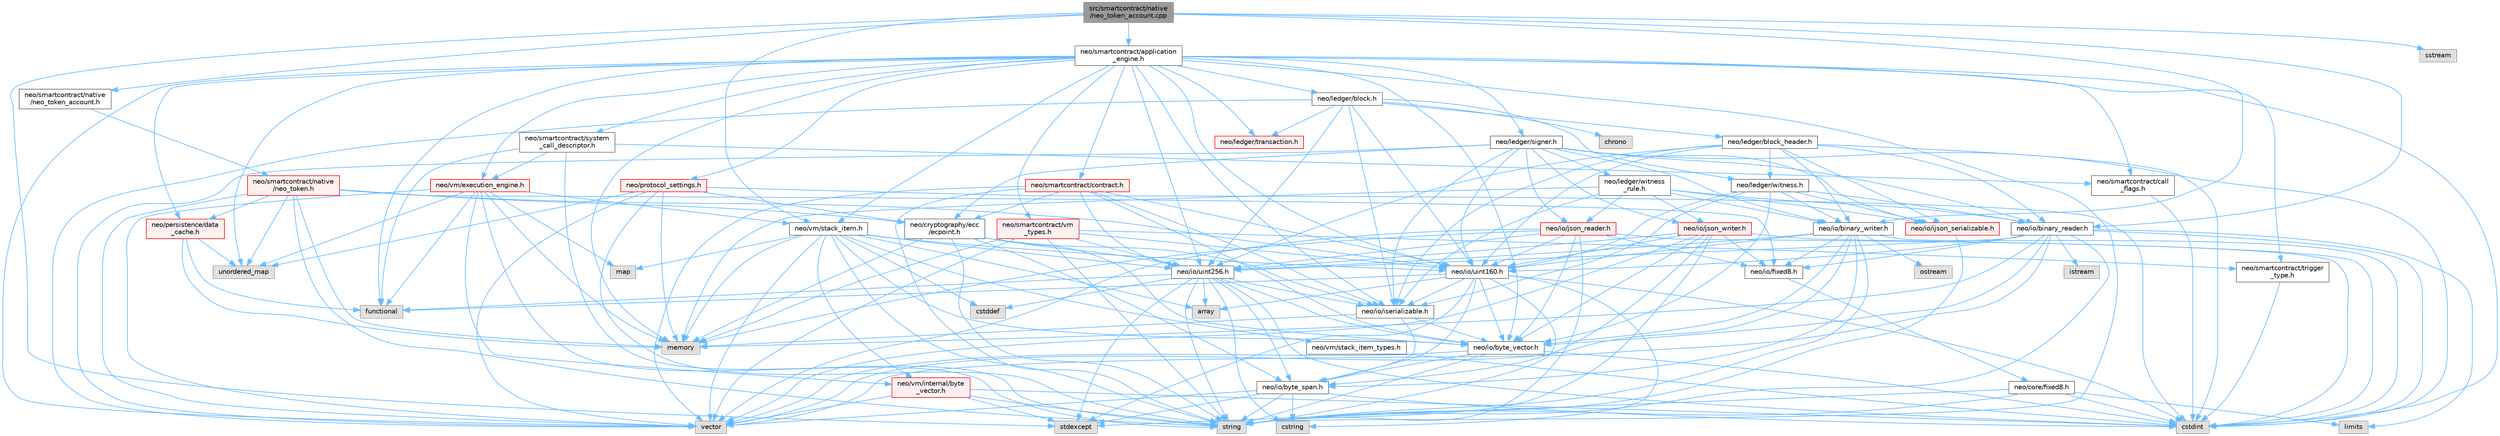 digraph "src/smartcontract/native/neo_token_account.cpp"
{
 // LATEX_PDF_SIZE
  bgcolor="transparent";
  edge [fontname=Helvetica,fontsize=10,labelfontname=Helvetica,labelfontsize=10];
  node [fontname=Helvetica,fontsize=10,shape=box,height=0.2,width=0.4];
  Node1 [id="Node000001",label="src/smartcontract/native\l/neo_token_account.cpp",height=0.2,width=0.4,color="gray40", fillcolor="grey60", style="filled", fontcolor="black",tooltip=" "];
  Node1 -> Node2 [id="edge1_Node000001_Node000002",color="steelblue1",style="solid",tooltip=" "];
  Node2 [id="Node000002",label="neo/io/binary_reader.h",height=0.2,width=0.4,color="grey40", fillcolor="white", style="filled",URL="$binary__reader_8h.html",tooltip=" "];
  Node2 -> Node3 [id="edge2_Node000002_Node000003",color="steelblue1",style="solid",tooltip=" "];
  Node3 [id="Node000003",label="neo/io/byte_vector.h",height=0.2,width=0.4,color="grey40", fillcolor="white", style="filled",URL="$io_2byte__vector_8h.html",tooltip=" "];
  Node3 -> Node4 [id="edge3_Node000003_Node000004",color="steelblue1",style="solid",tooltip=" "];
  Node4 [id="Node000004",label="neo/io/byte_span.h",height=0.2,width=0.4,color="grey40", fillcolor="white", style="filled",URL="$io_2byte__span_8h.html",tooltip=" "];
  Node4 -> Node5 [id="edge4_Node000004_Node000005",color="steelblue1",style="solid",tooltip=" "];
  Node5 [id="Node000005",label="cstdint",height=0.2,width=0.4,color="grey60", fillcolor="#E0E0E0", style="filled",tooltip=" "];
  Node4 -> Node6 [id="edge5_Node000004_Node000006",color="steelblue1",style="solid",tooltip=" "];
  Node6 [id="Node000006",label="cstring",height=0.2,width=0.4,color="grey60", fillcolor="#E0E0E0", style="filled",tooltip=" "];
  Node4 -> Node7 [id="edge6_Node000004_Node000007",color="steelblue1",style="solid",tooltip=" "];
  Node7 [id="Node000007",label="stdexcept",height=0.2,width=0.4,color="grey60", fillcolor="#E0E0E0", style="filled",tooltip=" "];
  Node4 -> Node8 [id="edge7_Node000004_Node000008",color="steelblue1",style="solid",tooltip=" "];
  Node8 [id="Node000008",label="string",height=0.2,width=0.4,color="grey60", fillcolor="#E0E0E0", style="filled",tooltip=" "];
  Node4 -> Node9 [id="edge8_Node000004_Node000009",color="steelblue1",style="solid",tooltip=" "];
  Node9 [id="Node000009",label="vector",height=0.2,width=0.4,color="grey60", fillcolor="#E0E0E0", style="filled",tooltip=" "];
  Node3 -> Node5 [id="edge9_Node000003_Node000005",color="steelblue1",style="solid",tooltip=" "];
  Node3 -> Node8 [id="edge10_Node000003_Node000008",color="steelblue1",style="solid",tooltip=" "];
  Node3 -> Node9 [id="edge11_Node000003_Node000009",color="steelblue1",style="solid",tooltip=" "];
  Node2 -> Node10 [id="edge12_Node000002_Node000010",color="steelblue1",style="solid",tooltip=" "];
  Node10 [id="Node000010",label="neo/io/fixed8.h",height=0.2,width=0.4,color="grey40", fillcolor="white", style="filled",URL="$io_2fixed8_8h.html",tooltip=" "];
  Node10 -> Node11 [id="edge13_Node000010_Node000011",color="steelblue1",style="solid",tooltip=" "];
  Node11 [id="Node000011",label="neo/core/fixed8.h",height=0.2,width=0.4,color="grey40", fillcolor="white", style="filled",URL="$core_2fixed8_8h.html",tooltip=" "];
  Node11 -> Node5 [id="edge14_Node000011_Node000005",color="steelblue1",style="solid",tooltip=" "];
  Node11 -> Node12 [id="edge15_Node000011_Node000012",color="steelblue1",style="solid",tooltip=" "];
  Node12 [id="Node000012",label="limits",height=0.2,width=0.4,color="grey60", fillcolor="#E0E0E0", style="filled",tooltip=" "];
  Node11 -> Node7 [id="edge16_Node000011_Node000007",color="steelblue1",style="solid",tooltip=" "];
  Node11 -> Node8 [id="edge17_Node000011_Node000008",color="steelblue1",style="solid",tooltip=" "];
  Node2 -> Node13 [id="edge18_Node000002_Node000013",color="steelblue1",style="solid",tooltip=" "];
  Node13 [id="Node000013",label="neo/io/uint160.h",height=0.2,width=0.4,color="grey40", fillcolor="white", style="filled",URL="$uint160_8h.html",tooltip=" "];
  Node13 -> Node4 [id="edge19_Node000013_Node000004",color="steelblue1",style="solid",tooltip=" "];
  Node13 -> Node3 [id="edge20_Node000013_Node000003",color="steelblue1",style="solid",tooltip=" "];
  Node13 -> Node14 [id="edge21_Node000013_Node000014",color="steelblue1",style="solid",tooltip=" "];
  Node14 [id="Node000014",label="neo/io/iserializable.h",height=0.2,width=0.4,color="grey40", fillcolor="white", style="filled",URL="$iserializable_8h.html",tooltip=" "];
  Node14 -> Node4 [id="edge22_Node000014_Node000004",color="steelblue1",style="solid",tooltip=" "];
  Node14 -> Node3 [id="edge23_Node000014_Node000003",color="steelblue1",style="solid",tooltip=" "];
  Node14 -> Node15 [id="edge24_Node000014_Node000015",color="steelblue1",style="solid",tooltip=" "];
  Node15 [id="Node000015",label="memory",height=0.2,width=0.4,color="grey60", fillcolor="#E0E0E0", style="filled",tooltip=" "];
  Node13 -> Node16 [id="edge25_Node000013_Node000016",color="steelblue1",style="solid",tooltip=" "];
  Node16 [id="Node000016",label="array",height=0.2,width=0.4,color="grey60", fillcolor="#E0E0E0", style="filled",tooltip=" "];
  Node13 -> Node5 [id="edge26_Node000013_Node000005",color="steelblue1",style="solid",tooltip=" "];
  Node13 -> Node6 [id="edge27_Node000013_Node000006",color="steelblue1",style="solid",tooltip=" "];
  Node13 -> Node17 [id="edge28_Node000013_Node000017",color="steelblue1",style="solid",tooltip=" "];
  Node17 [id="Node000017",label="functional",height=0.2,width=0.4,color="grey60", fillcolor="#E0E0E0", style="filled",tooltip=" "];
  Node13 -> Node7 [id="edge29_Node000013_Node000007",color="steelblue1",style="solid",tooltip=" "];
  Node13 -> Node8 [id="edge30_Node000013_Node000008",color="steelblue1",style="solid",tooltip=" "];
  Node2 -> Node18 [id="edge31_Node000002_Node000018",color="steelblue1",style="solid",tooltip=" "];
  Node18 [id="Node000018",label="neo/io/uint256.h",height=0.2,width=0.4,color="grey40", fillcolor="white", style="filled",URL="$uint256_8h.html",tooltip=" "];
  Node18 -> Node4 [id="edge32_Node000018_Node000004",color="steelblue1",style="solid",tooltip=" "];
  Node18 -> Node3 [id="edge33_Node000018_Node000003",color="steelblue1",style="solid",tooltip=" "];
  Node18 -> Node14 [id="edge34_Node000018_Node000014",color="steelblue1",style="solid",tooltip=" "];
  Node18 -> Node16 [id="edge35_Node000018_Node000016",color="steelblue1",style="solid",tooltip=" "];
  Node18 -> Node19 [id="edge36_Node000018_Node000019",color="steelblue1",style="solid",tooltip=" "];
  Node19 [id="Node000019",label="cstddef",height=0.2,width=0.4,color="grey60", fillcolor="#E0E0E0", style="filled",tooltip=" "];
  Node18 -> Node5 [id="edge37_Node000018_Node000005",color="steelblue1",style="solid",tooltip=" "];
  Node18 -> Node6 [id="edge38_Node000018_Node000006",color="steelblue1",style="solid",tooltip=" "];
  Node18 -> Node17 [id="edge39_Node000018_Node000017",color="steelblue1",style="solid",tooltip=" "];
  Node18 -> Node7 [id="edge40_Node000018_Node000007",color="steelblue1",style="solid",tooltip=" "];
  Node18 -> Node8 [id="edge41_Node000018_Node000008",color="steelblue1",style="solid",tooltip=" "];
  Node2 -> Node5 [id="edge42_Node000002_Node000005",color="steelblue1",style="solid",tooltip=" "];
  Node2 -> Node20 [id="edge43_Node000002_Node000020",color="steelblue1",style="solid",tooltip=" "];
  Node20 [id="Node000020",label="istream",height=0.2,width=0.4,color="grey60", fillcolor="#E0E0E0", style="filled",tooltip=" "];
  Node2 -> Node12 [id="edge44_Node000002_Node000012",color="steelblue1",style="solid",tooltip=" "];
  Node2 -> Node15 [id="edge45_Node000002_Node000015",color="steelblue1",style="solid",tooltip=" "];
  Node2 -> Node8 [id="edge46_Node000002_Node000008",color="steelblue1",style="solid",tooltip=" "];
  Node2 -> Node9 [id="edge47_Node000002_Node000009",color="steelblue1",style="solid",tooltip=" "];
  Node1 -> Node21 [id="edge48_Node000001_Node000021",color="steelblue1",style="solid",tooltip=" "];
  Node21 [id="Node000021",label="neo/io/binary_writer.h",height=0.2,width=0.4,color="grey40", fillcolor="white", style="filled",URL="$binary__writer_8h.html",tooltip=" "];
  Node21 -> Node4 [id="edge49_Node000021_Node000004",color="steelblue1",style="solid",tooltip=" "];
  Node21 -> Node3 [id="edge50_Node000021_Node000003",color="steelblue1",style="solid",tooltip=" "];
  Node21 -> Node10 [id="edge51_Node000021_Node000010",color="steelblue1",style="solid",tooltip=" "];
  Node21 -> Node13 [id="edge52_Node000021_Node000013",color="steelblue1",style="solid",tooltip=" "];
  Node21 -> Node18 [id="edge53_Node000021_Node000018",color="steelblue1",style="solid",tooltip=" "];
  Node21 -> Node5 [id="edge54_Node000021_Node000005",color="steelblue1",style="solid",tooltip=" "];
  Node21 -> Node22 [id="edge55_Node000021_Node000022",color="steelblue1",style="solid",tooltip=" "];
  Node22 [id="Node000022",label="ostream",height=0.2,width=0.4,color="grey60", fillcolor="#E0E0E0", style="filled",tooltip=" "];
  Node21 -> Node8 [id="edge56_Node000021_Node000008",color="steelblue1",style="solid",tooltip=" "];
  Node21 -> Node9 [id="edge57_Node000021_Node000009",color="steelblue1",style="solid",tooltip=" "];
  Node1 -> Node23 [id="edge58_Node000001_Node000023",color="steelblue1",style="solid",tooltip=" "];
  Node23 [id="Node000023",label="neo/smartcontract/application\l_engine.h",height=0.2,width=0.4,color="grey40", fillcolor="white", style="filled",URL="$application__engine_8h.html",tooltip=" "];
  Node23 -> Node3 [id="edge59_Node000023_Node000003",color="steelblue1",style="solid",tooltip=" "];
  Node23 -> Node14 [id="edge60_Node000023_Node000014",color="steelblue1",style="solid",tooltip=" "];
  Node23 -> Node13 [id="edge61_Node000023_Node000013",color="steelblue1",style="solid",tooltip=" "];
  Node23 -> Node18 [id="edge62_Node000023_Node000018",color="steelblue1",style="solid",tooltip=" "];
  Node23 -> Node24 [id="edge63_Node000023_Node000024",color="steelblue1",style="solid",tooltip=" "];
  Node24 [id="Node000024",label="neo/ledger/block.h",height=0.2,width=0.4,color="grey40", fillcolor="white", style="filled",URL="$ledger_2block_8h.html",tooltip=" "];
  Node24 -> Node14 [id="edge64_Node000024_Node000014",color="steelblue1",style="solid",tooltip=" "];
  Node24 -> Node13 [id="edge65_Node000024_Node000013",color="steelblue1",style="solid",tooltip=" "];
  Node24 -> Node18 [id="edge66_Node000024_Node000018",color="steelblue1",style="solid",tooltip=" "];
  Node24 -> Node25 [id="edge67_Node000024_Node000025",color="steelblue1",style="solid",tooltip=" "];
  Node25 [id="Node000025",label="neo/ledger/block_header.h",height=0.2,width=0.4,color="grey40", fillcolor="white", style="filled",URL="$block__header_8h.html",tooltip=" "];
  Node25 -> Node2 [id="edge68_Node000025_Node000002",color="steelblue1",style="solid",tooltip=" "];
  Node25 -> Node21 [id="edge69_Node000025_Node000021",color="steelblue1",style="solid",tooltip=" "];
  Node25 -> Node26 [id="edge70_Node000025_Node000026",color="steelblue1",style="solid",tooltip=" "];
  Node26 [id="Node000026",label="neo/io/ijson_serializable.h",height=0.2,width=0.4,color="red", fillcolor="#FFF0F0", style="filled",URL="$ijson__serializable_8h.html",tooltip=" "];
  Node26 -> Node8 [id="edge71_Node000026_Node000008",color="steelblue1",style="solid",tooltip=" "];
  Node25 -> Node14 [id="edge72_Node000025_Node000014",color="steelblue1",style="solid",tooltip=" "];
  Node25 -> Node13 [id="edge73_Node000025_Node000013",color="steelblue1",style="solid",tooltip=" "];
  Node25 -> Node18 [id="edge74_Node000025_Node000018",color="steelblue1",style="solid",tooltip=" "];
  Node25 -> Node50 [id="edge75_Node000025_Node000050",color="steelblue1",style="solid",tooltip=" "];
  Node50 [id="Node000050",label="neo/ledger/witness.h",height=0.2,width=0.4,color="grey40", fillcolor="white", style="filled",URL="$ledger_2witness_8h.html",tooltip=" "];
  Node50 -> Node2 [id="edge76_Node000050_Node000002",color="steelblue1",style="solid",tooltip=" "];
  Node50 -> Node21 [id="edge77_Node000050_Node000021",color="steelblue1",style="solid",tooltip=" "];
  Node50 -> Node3 [id="edge78_Node000050_Node000003",color="steelblue1",style="solid",tooltip=" "];
  Node50 -> Node26 [id="edge79_Node000050_Node000026",color="steelblue1",style="solid",tooltip=" "];
  Node50 -> Node14 [id="edge80_Node000050_Node000014",color="steelblue1",style="solid",tooltip=" "];
  Node50 -> Node13 [id="edge81_Node000050_Node000013",color="steelblue1",style="solid",tooltip=" "];
  Node25 -> Node5 [id="edge82_Node000025_Node000005",color="steelblue1",style="solid",tooltip=" "];
  Node24 -> Node51 [id="edge83_Node000024_Node000051",color="steelblue1",style="solid",tooltip=" "];
  Node51 [id="Node000051",label="neo/ledger/transaction.h",height=0.2,width=0.4,color="red", fillcolor="#FFF0F0", style="filled",URL="$ledger_2transaction_8h.html",tooltip=" "];
  Node24 -> Node50 [id="edge84_Node000024_Node000050",color="steelblue1",style="solid",tooltip=" "];
  Node24 -> Node66 [id="edge85_Node000024_Node000066",color="steelblue1",style="solid",tooltip=" "];
  Node66 [id="Node000066",label="chrono",height=0.2,width=0.4,color="grey60", fillcolor="#E0E0E0", style="filled",tooltip=" "];
  Node24 -> Node9 [id="edge86_Node000024_Node000009",color="steelblue1",style="solid",tooltip=" "];
  Node23 -> Node55 [id="edge87_Node000023_Node000055",color="steelblue1",style="solid",tooltip=" "];
  Node55 [id="Node000055",label="neo/ledger/signer.h",height=0.2,width=0.4,color="grey40", fillcolor="white", style="filled",URL="$signer_8h.html",tooltip=" "];
  Node55 -> Node56 [id="edge88_Node000055_Node000056",color="steelblue1",style="solid",tooltip=" "];
  Node56 [id="Node000056",label="neo/cryptography/ecc\l/ecpoint.h",height=0.2,width=0.4,color="grey40", fillcolor="white", style="filled",URL="$ecpoint_8h.html",tooltip=" "];
  Node56 -> Node4 [id="edge89_Node000056_Node000004",color="steelblue1",style="solid",tooltip=" "];
  Node56 -> Node3 [id="edge90_Node000056_Node000003",color="steelblue1",style="solid",tooltip=" "];
  Node56 -> Node14 [id="edge91_Node000056_Node000014",color="steelblue1",style="solid",tooltip=" "];
  Node56 -> Node18 [id="edge92_Node000056_Node000018",color="steelblue1",style="solid",tooltip=" "];
  Node56 -> Node15 [id="edge93_Node000056_Node000015",color="steelblue1",style="solid",tooltip=" "];
  Node56 -> Node8 [id="edge94_Node000056_Node000008",color="steelblue1",style="solid",tooltip=" "];
  Node55 -> Node2 [id="edge95_Node000055_Node000002",color="steelblue1",style="solid",tooltip=" "];
  Node55 -> Node21 [id="edge96_Node000055_Node000021",color="steelblue1",style="solid",tooltip=" "];
  Node55 -> Node26 [id="edge97_Node000055_Node000026",color="steelblue1",style="solid",tooltip=" "];
  Node55 -> Node14 [id="edge98_Node000055_Node000014",color="steelblue1",style="solid",tooltip=" "];
  Node55 -> Node57 [id="edge99_Node000055_Node000057",color="steelblue1",style="solid",tooltip=" "];
  Node57 [id="Node000057",label="neo/io/json_reader.h",height=0.2,width=0.4,color="red", fillcolor="#FFF0F0", style="filled",URL="$json__reader_8h.html",tooltip=" "];
  Node57 -> Node3 [id="edge100_Node000057_Node000003",color="steelblue1",style="solid",tooltip=" "];
  Node57 -> Node10 [id="edge101_Node000057_Node000010",color="steelblue1",style="solid",tooltip=" "];
  Node57 -> Node13 [id="edge102_Node000057_Node000013",color="steelblue1",style="solid",tooltip=" "];
  Node57 -> Node18 [id="edge103_Node000057_Node000018",color="steelblue1",style="solid",tooltip=" "];
  Node57 -> Node5 [id="edge104_Node000057_Node000005",color="steelblue1",style="solid",tooltip=" "];
  Node57 -> Node15 [id="edge105_Node000057_Node000015",color="steelblue1",style="solid",tooltip=" "];
  Node57 -> Node8 [id="edge106_Node000057_Node000008",color="steelblue1",style="solid",tooltip=" "];
  Node57 -> Node9 [id="edge107_Node000057_Node000009",color="steelblue1",style="solid",tooltip=" "];
  Node55 -> Node59 [id="edge108_Node000055_Node000059",color="steelblue1",style="solid",tooltip=" "];
  Node59 [id="Node000059",label="neo/io/json_writer.h",height=0.2,width=0.4,color="red", fillcolor="#FFF0F0", style="filled",URL="$json__writer_8h.html",tooltip=" "];
  Node59 -> Node4 [id="edge109_Node000059_Node000004",color="steelblue1",style="solid",tooltip=" "];
  Node59 -> Node3 [id="edge110_Node000059_Node000003",color="steelblue1",style="solid",tooltip=" "];
  Node59 -> Node10 [id="edge111_Node000059_Node000010",color="steelblue1",style="solid",tooltip=" "];
  Node59 -> Node13 [id="edge112_Node000059_Node000013",color="steelblue1",style="solid",tooltip=" "];
  Node59 -> Node18 [id="edge113_Node000059_Node000018",color="steelblue1",style="solid",tooltip=" "];
  Node59 -> Node5 [id="edge114_Node000059_Node000005",color="steelblue1",style="solid",tooltip=" "];
  Node59 -> Node8 [id="edge115_Node000059_Node000008",color="steelblue1",style="solid",tooltip=" "];
  Node59 -> Node9 [id="edge116_Node000059_Node000009",color="steelblue1",style="solid",tooltip=" "];
  Node55 -> Node13 [id="edge117_Node000055_Node000013",color="steelblue1",style="solid",tooltip=" "];
  Node55 -> Node60 [id="edge118_Node000055_Node000060",color="steelblue1",style="solid",tooltip=" "];
  Node60 [id="Node000060",label="neo/ledger/witness\l_rule.h",height=0.2,width=0.4,color="grey40", fillcolor="white", style="filled",URL="$witness__rule_8h.html",tooltip=" "];
  Node60 -> Node2 [id="edge119_Node000060_Node000002",color="steelblue1",style="solid",tooltip=" "];
  Node60 -> Node21 [id="edge120_Node000060_Node000021",color="steelblue1",style="solid",tooltip=" "];
  Node60 -> Node26 [id="edge121_Node000060_Node000026",color="steelblue1",style="solid",tooltip=" "];
  Node60 -> Node14 [id="edge122_Node000060_Node000014",color="steelblue1",style="solid",tooltip=" "];
  Node60 -> Node57 [id="edge123_Node000060_Node000057",color="steelblue1",style="solid",tooltip=" "];
  Node60 -> Node59 [id="edge124_Node000060_Node000059",color="steelblue1",style="solid",tooltip=" "];
  Node60 -> Node15 [id="edge125_Node000060_Node000015",color="steelblue1",style="solid",tooltip=" "];
  Node55 -> Node5 [id="edge126_Node000055_Node000005",color="steelblue1",style="solid",tooltip=" "];
  Node55 -> Node9 [id="edge127_Node000055_Node000009",color="steelblue1",style="solid",tooltip=" "];
  Node23 -> Node51 [id="edge128_Node000023_Node000051",color="steelblue1",style="solid",tooltip=" "];
  Node23 -> Node67 [id="edge129_Node000023_Node000067",color="steelblue1",style="solid",tooltip=" "];
  Node67 [id="Node000067",label="neo/persistence/data\l_cache.h",height=0.2,width=0.4,color="red", fillcolor="#FFF0F0", style="filled",URL="$data__cache_8h.html",tooltip=" "];
  Node67 -> Node17 [id="edge130_Node000067_Node000017",color="steelblue1",style="solid",tooltip=" "];
  Node67 -> Node15 [id="edge131_Node000067_Node000015",color="steelblue1",style="solid",tooltip=" "];
  Node67 -> Node37 [id="edge132_Node000067_Node000037",color="steelblue1",style="solid",tooltip=" "];
  Node37 [id="Node000037",label="unordered_map",height=0.2,width=0.4,color="grey60", fillcolor="#E0E0E0", style="filled",tooltip=" "];
  Node23 -> Node79 [id="edge133_Node000023_Node000079",color="steelblue1",style="solid",tooltip=" "];
  Node79 [id="Node000079",label="neo/protocol_settings.h",height=0.2,width=0.4,color="red", fillcolor="#FFF0F0", style="filled",URL="$protocol__settings_8h.html",tooltip=" "];
  Node79 -> Node56 [id="edge134_Node000079_Node000056",color="steelblue1",style="solid",tooltip=" "];
  Node79 -> Node5 [id="edge135_Node000079_Node000005",color="steelblue1",style="solid",tooltip=" "];
  Node79 -> Node15 [id="edge136_Node000079_Node000015",color="steelblue1",style="solid",tooltip=" "];
  Node79 -> Node8 [id="edge137_Node000079_Node000008",color="steelblue1",style="solid",tooltip=" "];
  Node79 -> Node37 [id="edge138_Node000079_Node000037",color="steelblue1",style="solid",tooltip=" "];
  Node79 -> Node9 [id="edge139_Node000079_Node000009",color="steelblue1",style="solid",tooltip=" "];
  Node23 -> Node81 [id="edge140_Node000023_Node000081",color="steelblue1",style="solid",tooltip=" "];
  Node81 [id="Node000081",label="neo/smartcontract/call\l_flags.h",height=0.2,width=0.4,color="grey40", fillcolor="white", style="filled",URL="$call__flags_8h.html",tooltip=" "];
  Node81 -> Node5 [id="edge141_Node000081_Node000005",color="steelblue1",style="solid",tooltip=" "];
  Node23 -> Node82 [id="edge142_Node000023_Node000082",color="steelblue1",style="solid",tooltip=" "];
  Node82 [id="Node000082",label="neo/smartcontract/contract.h",height=0.2,width=0.4,color="red", fillcolor="#FFF0F0", style="filled",URL="$contract_8h.html",tooltip=" "];
  Node82 -> Node56 [id="edge143_Node000082_Node000056",color="steelblue1",style="solid",tooltip=" "];
  Node82 -> Node3 [id="edge144_Node000082_Node000003",color="steelblue1",style="solid",tooltip=" "];
  Node82 -> Node14 [id="edge145_Node000082_Node000014",color="steelblue1",style="solid",tooltip=" "];
  Node82 -> Node13 [id="edge146_Node000082_Node000013",color="steelblue1",style="solid",tooltip=" "];
  Node82 -> Node18 [id="edge147_Node000082_Node000018",color="steelblue1",style="solid",tooltip=" "];
  Node82 -> Node8 [id="edge148_Node000082_Node000008",color="steelblue1",style="solid",tooltip=" "];
  Node82 -> Node9 [id="edge149_Node000082_Node000009",color="steelblue1",style="solid",tooltip=" "];
  Node23 -> Node83 [id="edge150_Node000023_Node000083",color="steelblue1",style="solid",tooltip=" "];
  Node83 [id="Node000083",label="neo/smartcontract/system\l_call_descriptor.h",height=0.2,width=0.4,color="grey40", fillcolor="white", style="filled",URL="$system__call__descriptor_8h.html",tooltip=" "];
  Node83 -> Node81 [id="edge151_Node000083_Node000081",color="steelblue1",style="solid",tooltip=" "];
  Node83 -> Node84 [id="edge152_Node000083_Node000084",color="steelblue1",style="solid",tooltip=" "];
  Node84 [id="Node000084",label="neo/vm/execution_engine.h",height=0.2,width=0.4,color="red", fillcolor="#FFF0F0", style="filled",URL="$execution__engine_8h.html",tooltip=" "];
  Node84 -> Node71 [id="edge153_Node000084_Node000071",color="steelblue1",style="solid",tooltip=" "];
  Node71 [id="Node000071",label="neo/vm/internal/byte\l_vector.h",height=0.2,width=0.4,color="red", fillcolor="#FFF0F0", style="filled",URL="$vm_2internal_2byte__vector_8h.html",tooltip=" "];
  Node71 -> Node5 [id="edge154_Node000071_Node000005",color="steelblue1",style="solid",tooltip=" "];
  Node71 -> Node7 [id="edge155_Node000071_Node000007",color="steelblue1",style="solid",tooltip=" "];
  Node71 -> Node8 [id="edge156_Node000071_Node000008",color="steelblue1",style="solid",tooltip=" "];
  Node71 -> Node9 [id="edge157_Node000071_Node000009",color="steelblue1",style="solid",tooltip=" "];
  Node84 -> Node70 [id="edge158_Node000084_Node000070",color="steelblue1",style="solid",tooltip=" "];
  Node70 [id="Node000070",label="neo/vm/stack_item.h",height=0.2,width=0.4,color="grey40", fillcolor="white", style="filled",URL="$stack__item_8h.html",tooltip=" "];
  Node70 -> Node3 [id="edge159_Node000070_Node000003",color="steelblue1",style="solid",tooltip=" "];
  Node70 -> Node13 [id="edge160_Node000070_Node000013",color="steelblue1",style="solid",tooltip=" "];
  Node70 -> Node18 [id="edge161_Node000070_Node000018",color="steelblue1",style="solid",tooltip=" "];
  Node70 -> Node71 [id="edge162_Node000070_Node000071",color="steelblue1",style="solid",tooltip=" "];
  Node70 -> Node73 [id="edge163_Node000070_Node000073",color="steelblue1",style="solid",tooltip=" "];
  Node73 [id="Node000073",label="neo/vm/stack_item_types.h",height=0.2,width=0.4,color="grey40", fillcolor="white", style="filled",URL="$stack__item__types_8h.html",tooltip=" "];
  Node73 -> Node5 [id="edge164_Node000073_Node000005",color="steelblue1",style="solid",tooltip=" "];
  Node70 -> Node16 [id="edge165_Node000070_Node000016",color="steelblue1",style="solid",tooltip=" "];
  Node70 -> Node19 [id="edge166_Node000070_Node000019",color="steelblue1",style="solid",tooltip=" "];
  Node70 -> Node34 [id="edge167_Node000070_Node000034",color="steelblue1",style="solid",tooltip=" "];
  Node34 [id="Node000034",label="map",height=0.2,width=0.4,color="grey60", fillcolor="#E0E0E0", style="filled",tooltip=" "];
  Node70 -> Node15 [id="edge168_Node000070_Node000015",color="steelblue1",style="solid",tooltip=" "];
  Node70 -> Node8 [id="edge169_Node000070_Node000008",color="steelblue1",style="solid",tooltip=" "];
  Node70 -> Node9 [id="edge170_Node000070_Node000009",color="steelblue1",style="solid",tooltip=" "];
  Node84 -> Node17 [id="edge171_Node000084_Node000017",color="steelblue1",style="solid",tooltip=" "];
  Node84 -> Node34 [id="edge172_Node000084_Node000034",color="steelblue1",style="solid",tooltip=" "];
  Node84 -> Node15 [id="edge173_Node000084_Node000015",color="steelblue1",style="solid",tooltip=" "];
  Node84 -> Node8 [id="edge174_Node000084_Node000008",color="steelblue1",style="solid",tooltip=" "];
  Node84 -> Node37 [id="edge175_Node000084_Node000037",color="steelblue1",style="solid",tooltip=" "];
  Node84 -> Node9 [id="edge176_Node000084_Node000009",color="steelblue1",style="solid",tooltip=" "];
  Node83 -> Node17 [id="edge177_Node000083_Node000017",color="steelblue1",style="solid",tooltip=" "];
  Node83 -> Node8 [id="edge178_Node000083_Node000008",color="steelblue1",style="solid",tooltip=" "];
  Node23 -> Node98 [id="edge179_Node000023_Node000098",color="steelblue1",style="solid",tooltip=" "];
  Node98 [id="Node000098",label="neo/smartcontract/trigger\l_type.h",height=0.2,width=0.4,color="grey40", fillcolor="white", style="filled",URL="$trigger__type_8h.html",tooltip=" "];
  Node98 -> Node5 [id="edge180_Node000098_Node000005",color="steelblue1",style="solid",tooltip=" "];
  Node23 -> Node99 [id="edge181_Node000023_Node000099",color="steelblue1",style="solid",tooltip=" "];
  Node99 [id="Node000099",label="neo/smartcontract/vm\l_types.h",height=0.2,width=0.4,color="red", fillcolor="#FFF0F0", style="filled",URL="$vm__types_8h.html",tooltip=" "];
  Node99 -> Node13 [id="edge182_Node000099_Node000013",color="steelblue1",style="solid",tooltip=" "];
  Node99 -> Node18 [id="edge183_Node000099_Node000018",color="steelblue1",style="solid",tooltip=" "];
  Node99 -> Node98 [id="edge184_Node000099_Node000098",color="steelblue1",style="solid",tooltip=" "];
  Node99 -> Node15 [id="edge185_Node000099_Node000015",color="steelblue1",style="solid",tooltip=" "];
  Node99 -> Node8 [id="edge186_Node000099_Node000008",color="steelblue1",style="solid",tooltip=" "];
  Node99 -> Node9 [id="edge187_Node000099_Node000009",color="steelblue1",style="solid",tooltip=" "];
  Node23 -> Node84 [id="edge188_Node000023_Node000084",color="steelblue1",style="solid",tooltip=" "];
  Node23 -> Node70 [id="edge189_Node000023_Node000070",color="steelblue1",style="solid",tooltip=" "];
  Node23 -> Node5 [id="edge190_Node000023_Node000005",color="steelblue1",style="solid",tooltip=" "];
  Node23 -> Node17 [id="edge191_Node000023_Node000017",color="steelblue1",style="solid",tooltip=" "];
  Node23 -> Node15 [id="edge192_Node000023_Node000015",color="steelblue1",style="solid",tooltip=" "];
  Node23 -> Node8 [id="edge193_Node000023_Node000008",color="steelblue1",style="solid",tooltip=" "];
  Node23 -> Node37 [id="edge194_Node000023_Node000037",color="steelblue1",style="solid",tooltip=" "];
  Node23 -> Node9 [id="edge195_Node000023_Node000009",color="steelblue1",style="solid",tooltip=" "];
  Node1 -> Node100 [id="edge196_Node000001_Node000100",color="steelblue1",style="solid",tooltip=" "];
  Node100 [id="Node000100",label="neo/smartcontract/native\l/neo_token_account.h",height=0.2,width=0.4,color="grey40", fillcolor="white", style="filled",URL="$neo__token__account_8h.html",tooltip=" "];
  Node100 -> Node101 [id="edge197_Node000100_Node000101",color="steelblue1",style="solid",tooltip=" "];
  Node101 [id="Node000101",label="neo/smartcontract/native\l/neo_token.h",height=0.2,width=0.4,color="red", fillcolor="#FFF0F0", style="filled",URL="$neo__token_8h.html",tooltip=" "];
  Node101 -> Node56 [id="edge198_Node000101_Node000056",color="steelblue1",style="solid",tooltip=" "];
  Node101 -> Node10 [id="edge199_Node000101_Node000010",color="steelblue1",style="solid",tooltip=" "];
  Node101 -> Node13 [id="edge200_Node000101_Node000013",color="steelblue1",style="solid",tooltip=" "];
  Node101 -> Node67 [id="edge201_Node000101_Node000067",color="steelblue1",style="solid",tooltip=" "];
  Node101 -> Node15 [id="edge202_Node000101_Node000015",color="steelblue1",style="solid",tooltip=" "];
  Node101 -> Node8 [id="edge203_Node000101_Node000008",color="steelblue1",style="solid",tooltip=" "];
  Node101 -> Node37 [id="edge204_Node000101_Node000037",color="steelblue1",style="solid",tooltip=" "];
  Node101 -> Node9 [id="edge205_Node000101_Node000009",color="steelblue1",style="solid",tooltip=" "];
  Node1 -> Node70 [id="edge206_Node000001_Node000070",color="steelblue1",style="solid",tooltip=" "];
  Node1 -> Node74 [id="edge207_Node000001_Node000074",color="steelblue1",style="solid",tooltip=" "];
  Node74 [id="Node000074",label="sstream",height=0.2,width=0.4,color="grey60", fillcolor="#E0E0E0", style="filled",tooltip=" "];
  Node1 -> Node7 [id="edge208_Node000001_Node000007",color="steelblue1",style="solid",tooltip=" "];
}
